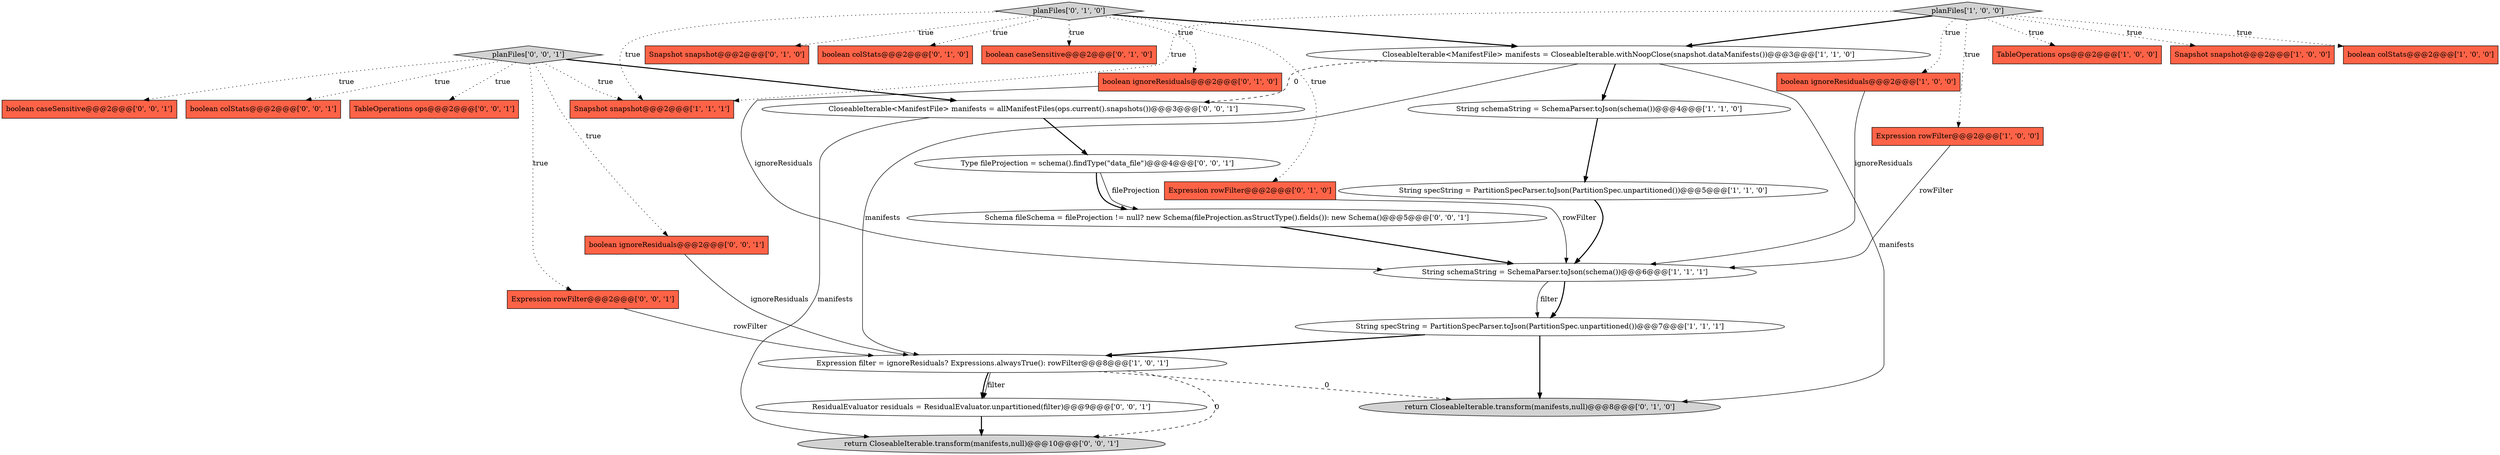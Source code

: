 digraph {
27 [style = filled, label = "boolean colStats@@@2@@@['0', '0', '1']", fillcolor = tomato, shape = box image = "AAA0AAABBB3BBB"];
1 [style = filled, label = "String schemaString = SchemaParser.toJson(schema())@@@4@@@['1', '1', '0']", fillcolor = white, shape = ellipse image = "AAA0AAABBB1BBB"];
15 [style = filled, label = "boolean colStats@@@2@@@['0', '1', '0']", fillcolor = tomato, shape = box image = "AAA0AAABBB2BBB"];
12 [style = filled, label = "Snapshot snapshot@@@2@@@['1', '1', '1']", fillcolor = tomato, shape = box image = "AAA0AAABBB1BBB"];
14 [style = filled, label = "planFiles['0', '1', '0']", fillcolor = lightgray, shape = diamond image = "AAA0AAABBB2BBB"];
28 [style = filled, label = "TableOperations ops@@@2@@@['0', '0', '1']", fillcolor = tomato, shape = box image = "AAA0AAABBB3BBB"];
11 [style = filled, label = "String specString = PartitionSpecParser.toJson(PartitionSpec.unpartitioned())@@@7@@@['1', '1', '1']", fillcolor = white, shape = ellipse image = "AAA0AAABBB1BBB"];
10 [style = filled, label = "boolean ignoreResiduals@@@2@@@['1', '0', '0']", fillcolor = tomato, shape = box image = "AAA0AAABBB1BBB"];
22 [style = filled, label = "ResidualEvaluator residuals = ResidualEvaluator.unpartitioned(filter)@@@9@@@['0', '0', '1']", fillcolor = white, shape = ellipse image = "AAA0AAABBB3BBB"];
7 [style = filled, label = "Expression rowFilter@@@2@@@['1', '0', '0']", fillcolor = tomato, shape = box image = "AAA0AAABBB1BBB"];
29 [style = filled, label = "return CloseableIterable.transform(manifests,null)@@@10@@@['0', '0', '1']", fillcolor = lightgray, shape = ellipse image = "AAA0AAABBB3BBB"];
19 [style = filled, label = "boolean caseSensitive@@@2@@@['0', '1', '0']", fillcolor = tomato, shape = box image = "AAA0AAABBB2BBB"];
2 [style = filled, label = "String specString = PartitionSpecParser.toJson(PartitionSpec.unpartitioned())@@@5@@@['1', '1', '0']", fillcolor = white, shape = ellipse image = "AAA0AAABBB1BBB"];
5 [style = filled, label = "CloseableIterable<ManifestFile> manifests = CloseableIterable.withNoopClose(snapshot.dataManifests())@@@3@@@['1', '1', '0']", fillcolor = white, shape = ellipse image = "AAA0AAABBB1BBB"];
25 [style = filled, label = "Type fileProjection = schema().findType(\"data_file\")@@@4@@@['0', '0', '1']", fillcolor = white, shape = ellipse image = "AAA0AAABBB3BBB"];
26 [style = filled, label = "planFiles['0', '0', '1']", fillcolor = lightgray, shape = diamond image = "AAA0AAABBB3BBB"];
4 [style = filled, label = "TableOperations ops@@@2@@@['1', '0', '0']", fillcolor = tomato, shape = box image = "AAA0AAABBB1BBB"];
21 [style = filled, label = "boolean ignoreResiduals@@@2@@@['0', '0', '1']", fillcolor = tomato, shape = box image = "AAA0AAABBB3BBB"];
3 [style = filled, label = "planFiles['1', '0', '0']", fillcolor = lightgray, shape = diamond image = "AAA0AAABBB1BBB"];
16 [style = filled, label = "Expression rowFilter@@@2@@@['0', '1', '0']", fillcolor = tomato, shape = box image = "AAA0AAABBB2BBB"];
20 [style = filled, label = "Schema fileSchema = fileProjection != null? new Schema(fileProjection.asStructType().fields()): new Schema()@@@5@@@['0', '0', '1']", fillcolor = white, shape = ellipse image = "AAA0AAABBB3BBB"];
18 [style = filled, label = "Snapshot snapshot@@@2@@@['0', '1', '0']", fillcolor = tomato, shape = box image = "AAA0AAABBB2BBB"];
6 [style = filled, label = "Snapshot snapshot@@@2@@@['1', '0', '0']", fillcolor = tomato, shape = box image = "AAA0AAABBB1BBB"];
0 [style = filled, label = "boolean colStats@@@2@@@['1', '0', '0']", fillcolor = tomato, shape = box image = "AAA0AAABBB1BBB"];
9 [style = filled, label = "Expression filter = ignoreResiduals? Expressions.alwaysTrue(): rowFilter@@@8@@@['1', '0', '1']", fillcolor = white, shape = ellipse image = "AAA0AAABBB1BBB"];
13 [style = filled, label = "boolean ignoreResiduals@@@2@@@['0', '1', '0']", fillcolor = tomato, shape = box image = "AAA0AAABBB2BBB"];
24 [style = filled, label = "boolean caseSensitive@@@2@@@['0', '0', '1']", fillcolor = tomato, shape = box image = "AAA0AAABBB3BBB"];
30 [style = filled, label = "CloseableIterable<ManifestFile> manifests = allManifestFiles(ops.current().snapshots())@@@3@@@['0', '0', '1']", fillcolor = white, shape = ellipse image = "AAA0AAABBB3BBB"];
23 [style = filled, label = "Expression rowFilter@@@2@@@['0', '0', '1']", fillcolor = tomato, shape = box image = "AAA0AAABBB3BBB"];
8 [style = filled, label = "String schemaString = SchemaParser.toJson(schema())@@@6@@@['1', '1', '1']", fillcolor = white, shape = ellipse image = "AAA0AAABBB1BBB"];
17 [style = filled, label = "return CloseableIterable.transform(manifests,null)@@@8@@@['0', '1', '0']", fillcolor = lightgray, shape = ellipse image = "AAA1AAABBB2BBB"];
7->8 [style = solid, label="rowFilter"];
13->8 [style = solid, label="ignoreResiduals"];
14->5 [style = bold, label=""];
30->29 [style = solid, label="manifests"];
9->22 [style = bold, label=""];
22->29 [style = bold, label=""];
3->12 [style = dotted, label="true"];
10->8 [style = solid, label="ignoreResiduals"];
26->28 [style = dotted, label="true"];
9->29 [style = dashed, label="0"];
9->22 [style = solid, label="filter"];
14->18 [style = dotted, label="true"];
26->21 [style = dotted, label="true"];
25->20 [style = bold, label=""];
5->1 [style = bold, label=""];
5->17 [style = solid, label="manifests"];
14->16 [style = dotted, label="true"];
9->17 [style = dashed, label="0"];
16->8 [style = solid, label="rowFilter"];
11->9 [style = bold, label=""];
20->8 [style = bold, label=""];
11->17 [style = bold, label=""];
30->25 [style = bold, label=""];
8->11 [style = solid, label="filter"];
14->12 [style = dotted, label="true"];
3->5 [style = bold, label=""];
26->23 [style = dotted, label="true"];
2->8 [style = bold, label=""];
3->0 [style = dotted, label="true"];
3->10 [style = dotted, label="true"];
8->11 [style = bold, label=""];
14->13 [style = dotted, label="true"];
5->9 [style = solid, label="manifests"];
21->9 [style = solid, label="ignoreResiduals"];
14->15 [style = dotted, label="true"];
26->24 [style = dotted, label="true"];
3->4 [style = dotted, label="true"];
3->6 [style = dotted, label="true"];
14->19 [style = dotted, label="true"];
5->30 [style = dashed, label="0"];
25->20 [style = solid, label="fileProjection"];
3->7 [style = dotted, label="true"];
26->12 [style = dotted, label="true"];
26->27 [style = dotted, label="true"];
23->9 [style = solid, label="rowFilter"];
26->30 [style = bold, label=""];
1->2 [style = bold, label=""];
}

